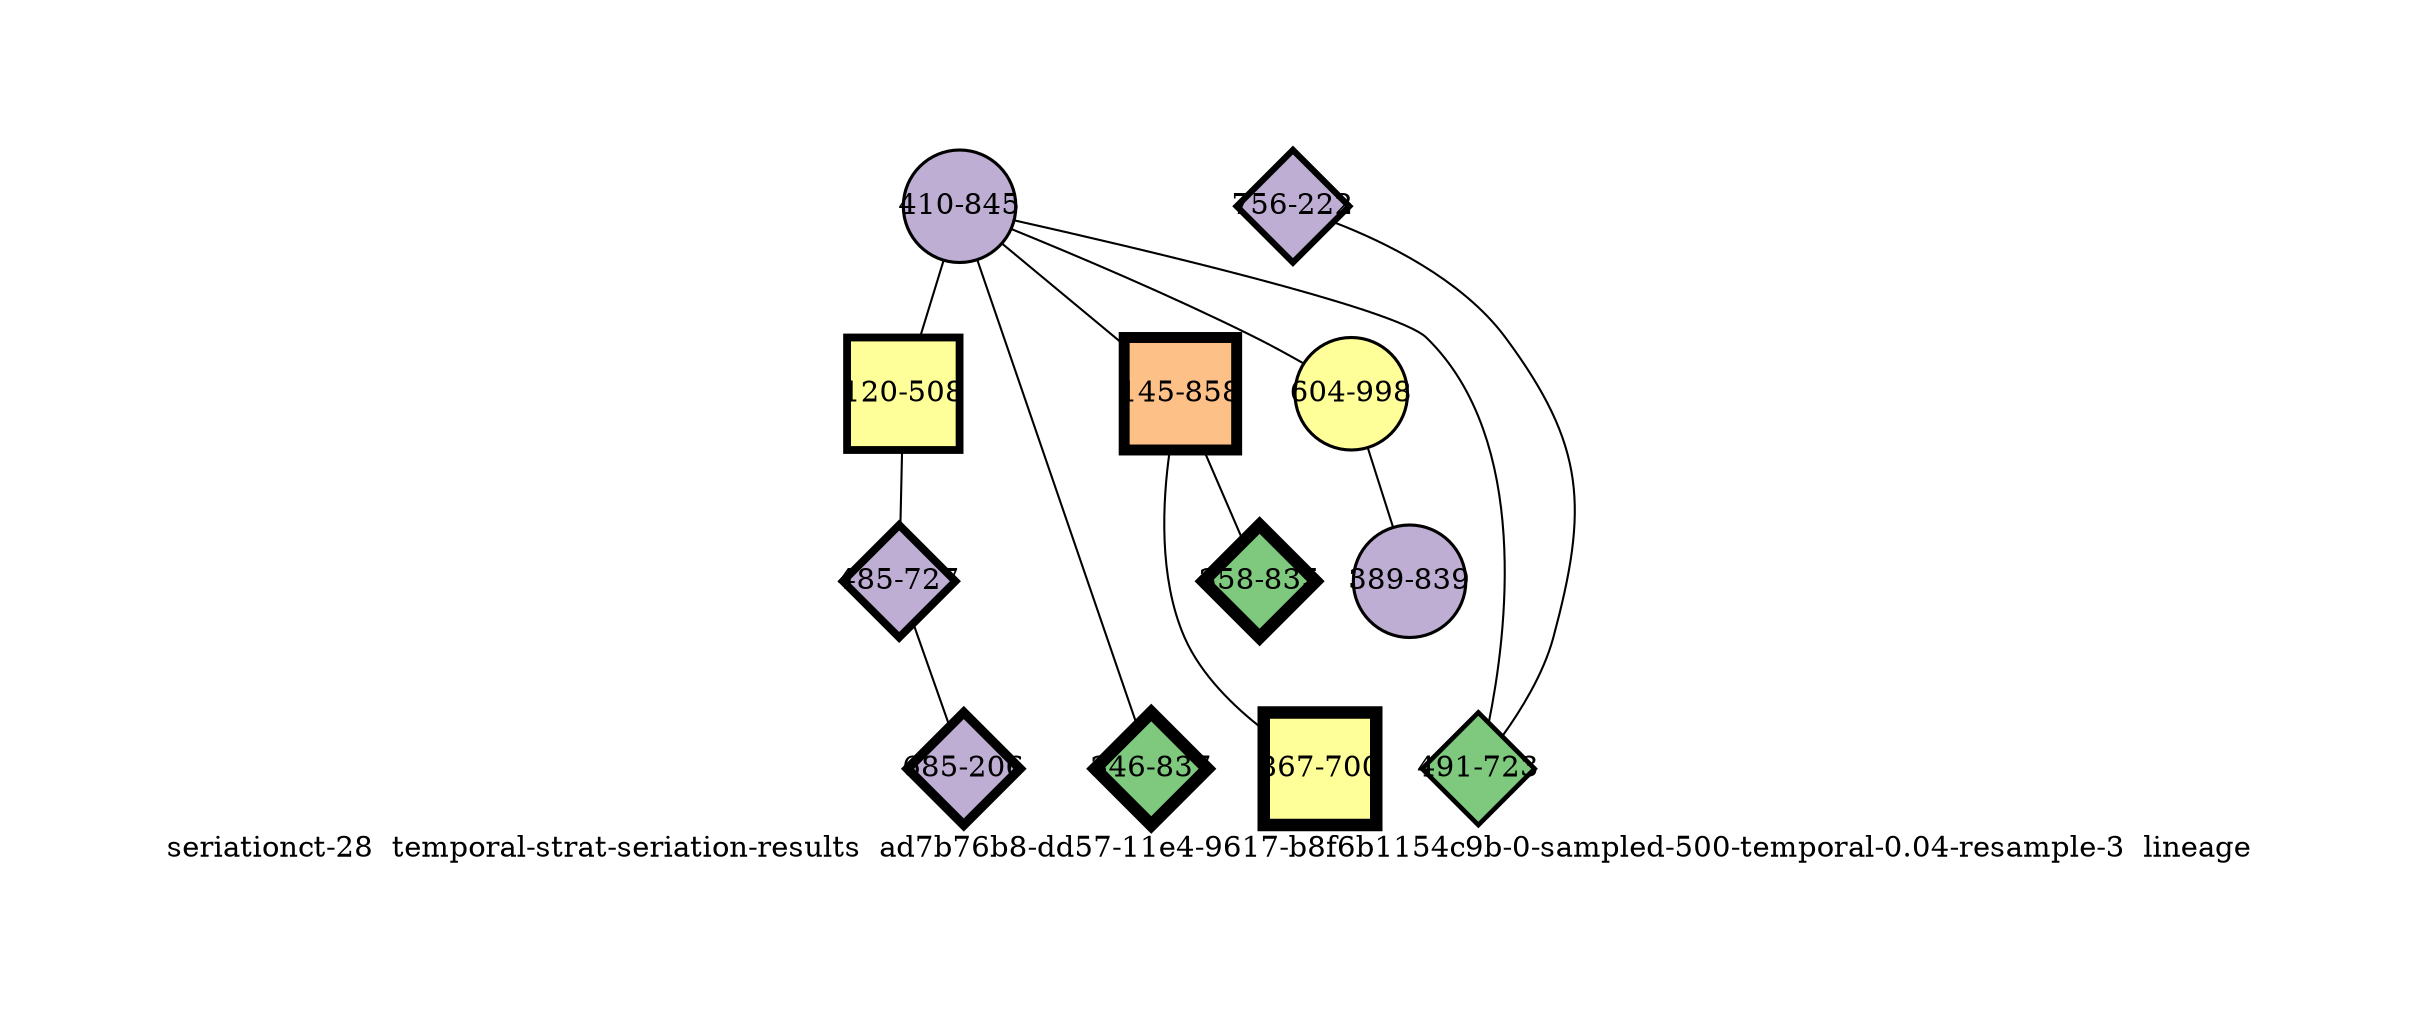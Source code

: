 strict graph "seriationct-28  temporal-strat-seriation-results  ad7b76b8-dd57-11e4-9617-b8f6b1154c9b-0-sampled-500-temporal-0.04-resample-3  lineage" {
labelloc=b;
ratio=auto;
pad="1.0";
label="seriationct-28  temporal-strat-seriation-results  ad7b76b8-dd57-11e4-9617-b8f6b1154c9b-0-sampled-500-temporal-0.04-resample-3  lineage";
node [width="0.75", style=filled, fixedsize=true, height="0.75", shape=circle, label=""];
0 [xCoordinate="845.0", appears_in_slice=2, yCoordinate="410.0", colorscheme=accent8, lineage_id=0, short_label="410-845", label="410-845", shape=circle, cluster_id=1, fillcolor=2, size="500.0", id=0, penwidth="1.5"];
1 [xCoordinate="508.0", appears_in_slice=5, yCoordinate="120.0", colorscheme=accent8, lineage_id=1, short_label="120-508", label="120-508", shape=square, cluster_id=3, fillcolor=4, size="500.0", id=1, penwidth="3.75"];
2 [xCoordinate="727.0", appears_in_slice=5, yCoordinate="485.0", colorscheme=accent8, lineage_id=2, short_label="485-727", label="485-727", shape=diamond, cluster_id=1, fillcolor=2, size="500.0", id=2, penwidth="3.75"];
3 [xCoordinate="858.0", appears_in_slice=7, yCoordinate="145.0", colorscheme=accent8, lineage_id=1, short_label="145-858", label="145-858", shape=square, cluster_id=2, fillcolor=3, size="500.0", id=5, penwidth="5.25"];
4 [xCoordinate="998.0", appears_in_slice=2, yCoordinate="604.0", colorscheme=accent8, lineage_id=0, short_label="604-998", label="604-998", shape=circle, cluster_id=3, fillcolor=4, size="500.0", id=6, penwidth="1.5"];
5 [xCoordinate="700.0", appears_in_slice=8, yCoordinate="867.0", colorscheme=accent8, lineage_id=1, short_label="867-700", label="867-700", shape=square, cluster_id=3, fillcolor=4, size="500.0", id=10, penwidth="6.0"];
6 [xCoordinate="835.0", appears_in_slice=8, yCoordinate="358.0", colorscheme=accent8, lineage_id=2, short_label="358-835", label="358-835", shape=diamond, cluster_id=0, fillcolor=1, size="500.0", id=4, penwidth="6.0"];
7 [xCoordinate="222.0", appears_in_slice=4, yCoordinate="756.0", colorscheme=accent8, lineage_id=2, short_label="756-222", label="756-222", shape=diamond, cluster_id=1, fillcolor=2, size="500.0", id=3, penwidth="3.0"];
8 [xCoordinate="723.0", appears_in_slice=3, yCoordinate="491.0", colorscheme=accent8, lineage_id=2, short_label="491-723", label="491-723", shape=diamond, cluster_id=0, fillcolor=1, size="500.0", id=8, penwidth="2.25"];
9 [xCoordinate="839.0", appears_in_slice=2, yCoordinate="389.0", colorscheme=accent8, lineage_id=0, short_label="389-839", label="389-839", shape=circle, cluster_id=1, fillcolor=2, size="500.0", id=7, penwidth="1.5"];
10 [xCoordinate="837.0", appears_in_slice=8, yCoordinate="346.0", colorscheme=accent8, lineage_id=2, short_label="346-837", label="346-837", shape=diamond, cluster_id=0, fillcolor=1, size="500.0", id=11, penwidth="6.0"];
11 [xCoordinate="206.0", appears_in_slice=6, yCoordinate="685.0", colorscheme=accent8, lineage_id=2, short_label="685-206", label="685-206", shape=diamond, cluster_id=1, fillcolor=2, size="500.0", id=9, penwidth="4.5"];
0 -- 8  [inverseweight="3.95433022719", weight="0.252887326689"];
0 -- 1  [inverseweight="4.12140795519", weight="0.242635529138"];
0 -- 10  [inverseweight="3.68344738691", weight="0.271484806205"];
0 -- 3  [inverseweight="3.69086622098", weight="0.27093910755"];
0 -- 4  [inverseweight="4.66333512654", weight="0.214438802459"];
1 -- 2  [inverseweight="3.78029283585", weight="0.264529771481"];
2 -- 11  [inverseweight="4.49375801154", weight="0.222530896731"];
3 -- 5  [inverseweight="2.87574869079", weight="0.34773553169"];
3 -- 6  [inverseweight="2.81924009392", weight="0.354705511657"];
4 -- 9  [inverseweight="3.94275667304", weight="0.253629651263"];
7 -- 8  [inverseweight="3.58204422837", weight="0.279170198983"];
}
